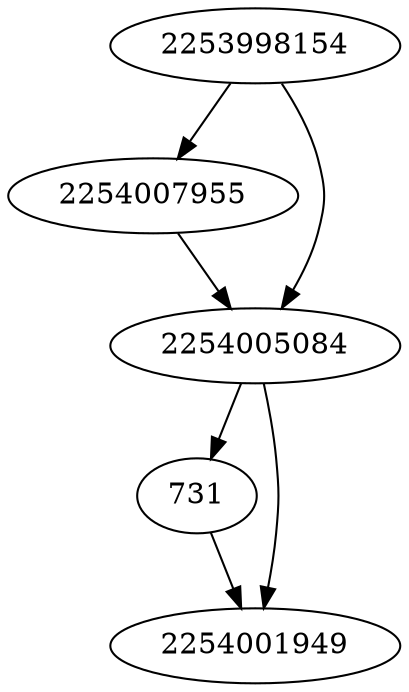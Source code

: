 strict digraph  {
2253998154;
2254007955;
731;
2254005084;
2254001949;
2253998154 -> 2254005084;
2253998154 -> 2254007955;
2254007955 -> 2254005084;
731 -> 2254001949;
2254005084 -> 731;
2254005084 -> 2254001949;
}
